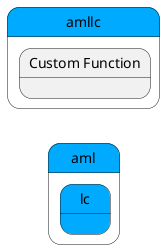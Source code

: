 @startuml
left to right direction


state "aml" as aml #00aaff {
state "lc" as amllc #00aaff {
}
}


state "amllc" as pstatename #00aaff {
    state "Custom Function" as lcfunction {
    }
}





@enduml
